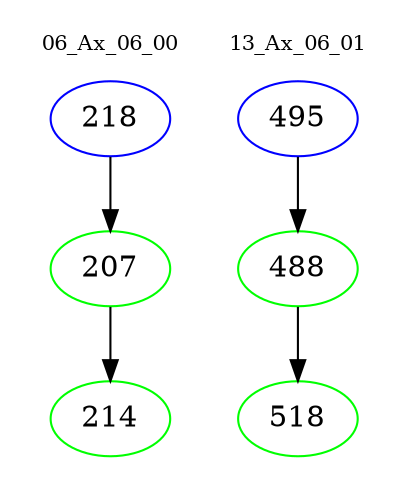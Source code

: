 digraph{
subgraph cluster_0 {
color = white
label = "06_Ax_06_00";
fontsize=10;
T0_218 [label="218", color="blue"]
T0_218 -> T0_207 [color="black"]
T0_207 [label="207", color="green"]
T0_207 -> T0_214 [color="black"]
T0_214 [label="214", color="green"]
}
subgraph cluster_1 {
color = white
label = "13_Ax_06_01";
fontsize=10;
T1_495 [label="495", color="blue"]
T1_495 -> T1_488 [color="black"]
T1_488 [label="488", color="green"]
T1_488 -> T1_518 [color="black"]
T1_518 [label="518", color="green"]
}
}
